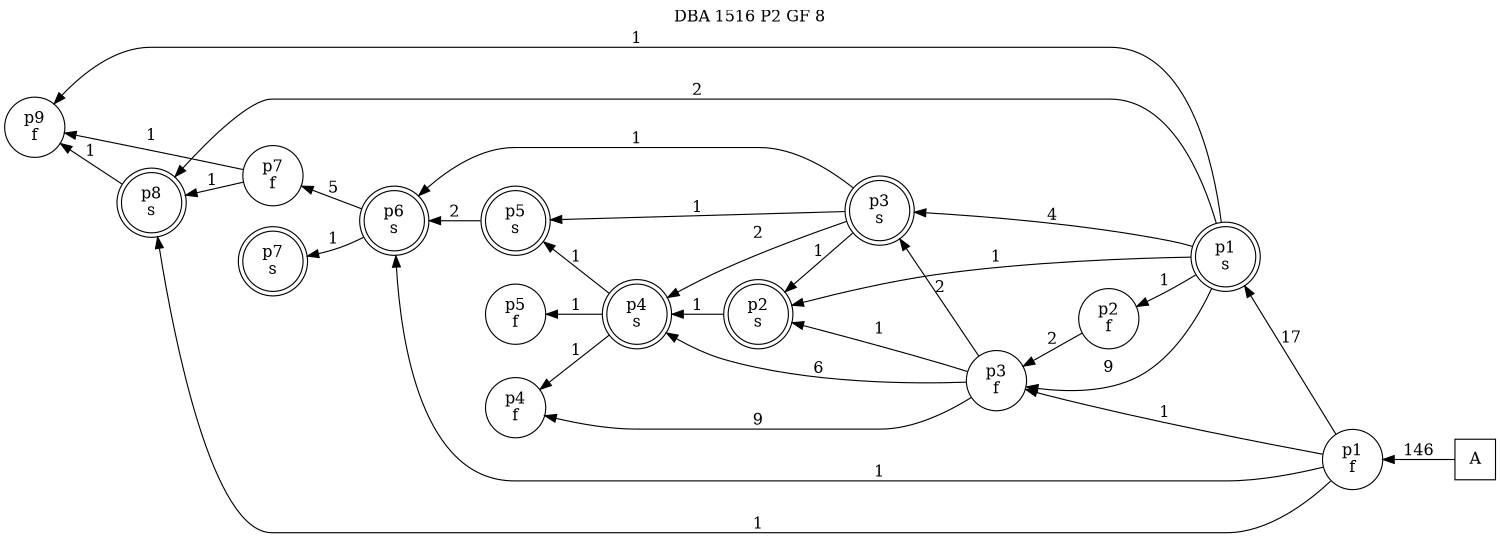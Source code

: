 digraph DBA_1516_P2_GF_8_GOOD {
labelloc="tl"
label= " DBA 1516 P2 GF 8 "
rankdir="RL";
graph [ size=" 10 , 10 !"]

"A" [shape="square" label="A"]
"p1_f" [shape="circle" label="p1
f"]
"p1_s" [shape="doublecircle" label="p1
s"]
"p2_f" [shape="circle" label="p2
f"]
"p3_f" [shape="circle" label="p3
f"]
"p4_f" [shape="circle" label="p4
f"]
"p2_s" [shape="doublecircle" label="p2
s"]
"p4_s" [shape="doublecircle" label="p4
s"]
"p5_f" [shape="circle" label="p5
f"]
"p3_s" [shape="doublecircle" label="p3
s"]
"p5_s" [shape="doublecircle" label="p5
s"]
"p6_s" [shape="doublecircle" label="p6
s"]
"p7_f" [shape="circle" label="p7
f"]
"p8_s" [shape="doublecircle" label="p8
s"]
"p9_f" [shape="circle" label="p9
f"]
"p7_s" [shape="doublecircle" label="p7
s"]
"A" -> "p1_f" [ label=146]
"p1_f" -> "p1_s" [ label=17]
"p1_f" -> "p3_f" [ label=1]
"p1_f" -> "p6_s" [ label=1]
"p1_f" -> "p8_s" [ label=1]
"p1_s" -> "p2_f" [ label=1]
"p1_s" -> "p3_f" [ label=9]
"p1_s" -> "p2_s" [ label=1]
"p1_s" -> "p3_s" [ label=4]
"p1_s" -> "p8_s" [ label=2]
"p1_s" -> "p9_f" [ label=1]
"p2_f" -> "p3_f" [ label=2]
"p3_f" -> "p4_f" [ label=9]
"p3_f" -> "p2_s" [ label=1]
"p3_f" -> "p4_s" [ label=6]
"p3_f" -> "p3_s" [ label=2]
"p2_s" -> "p4_s" [ label=1]
"p4_s" -> "p4_f" [ label=1]
"p4_s" -> "p5_f" [ label=1]
"p4_s" -> "p5_s" [ label=1]
"p3_s" -> "p2_s" [ label=1]
"p3_s" -> "p4_s" [ label=2]
"p3_s" -> "p5_s" [ label=1]
"p3_s" -> "p6_s" [ label=1]
"p5_s" -> "p6_s" [ label=2]
"p6_s" -> "p7_f" [ label=5]
"p6_s" -> "p7_s" [ label=1]
"p7_f" -> "p8_s" [ label=1]
"p7_f" -> "p9_f" [ label=1]
"p8_s" -> "p9_f" [ label=1]
}
